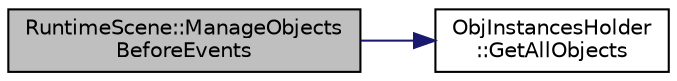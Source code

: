 digraph "RuntimeScene::ManageObjectsBeforeEvents"
{
  edge [fontname="Helvetica",fontsize="10",labelfontname="Helvetica",labelfontsize="10"];
  node [fontname="Helvetica",fontsize="10",shape=record];
  rankdir="LR";
  Node1 [label="RuntimeScene::ManageObjects\lBeforeEvents",height=0.2,width=0.4,color="black", fillcolor="grey75", style="filled" fontcolor="black"];
  Node1 -> Node2 [color="midnightblue",fontsize="10",style="solid",fontname="Helvetica"];
  Node2 [label="ObjInstancesHolder\l::GetAllObjects",height=0.2,width=0.4,color="black", fillcolor="white", style="filled",URL="$d3/de4/class_obj_instances_holder.html#a696fa5524e22453622c545f04b2fe804"];
}
